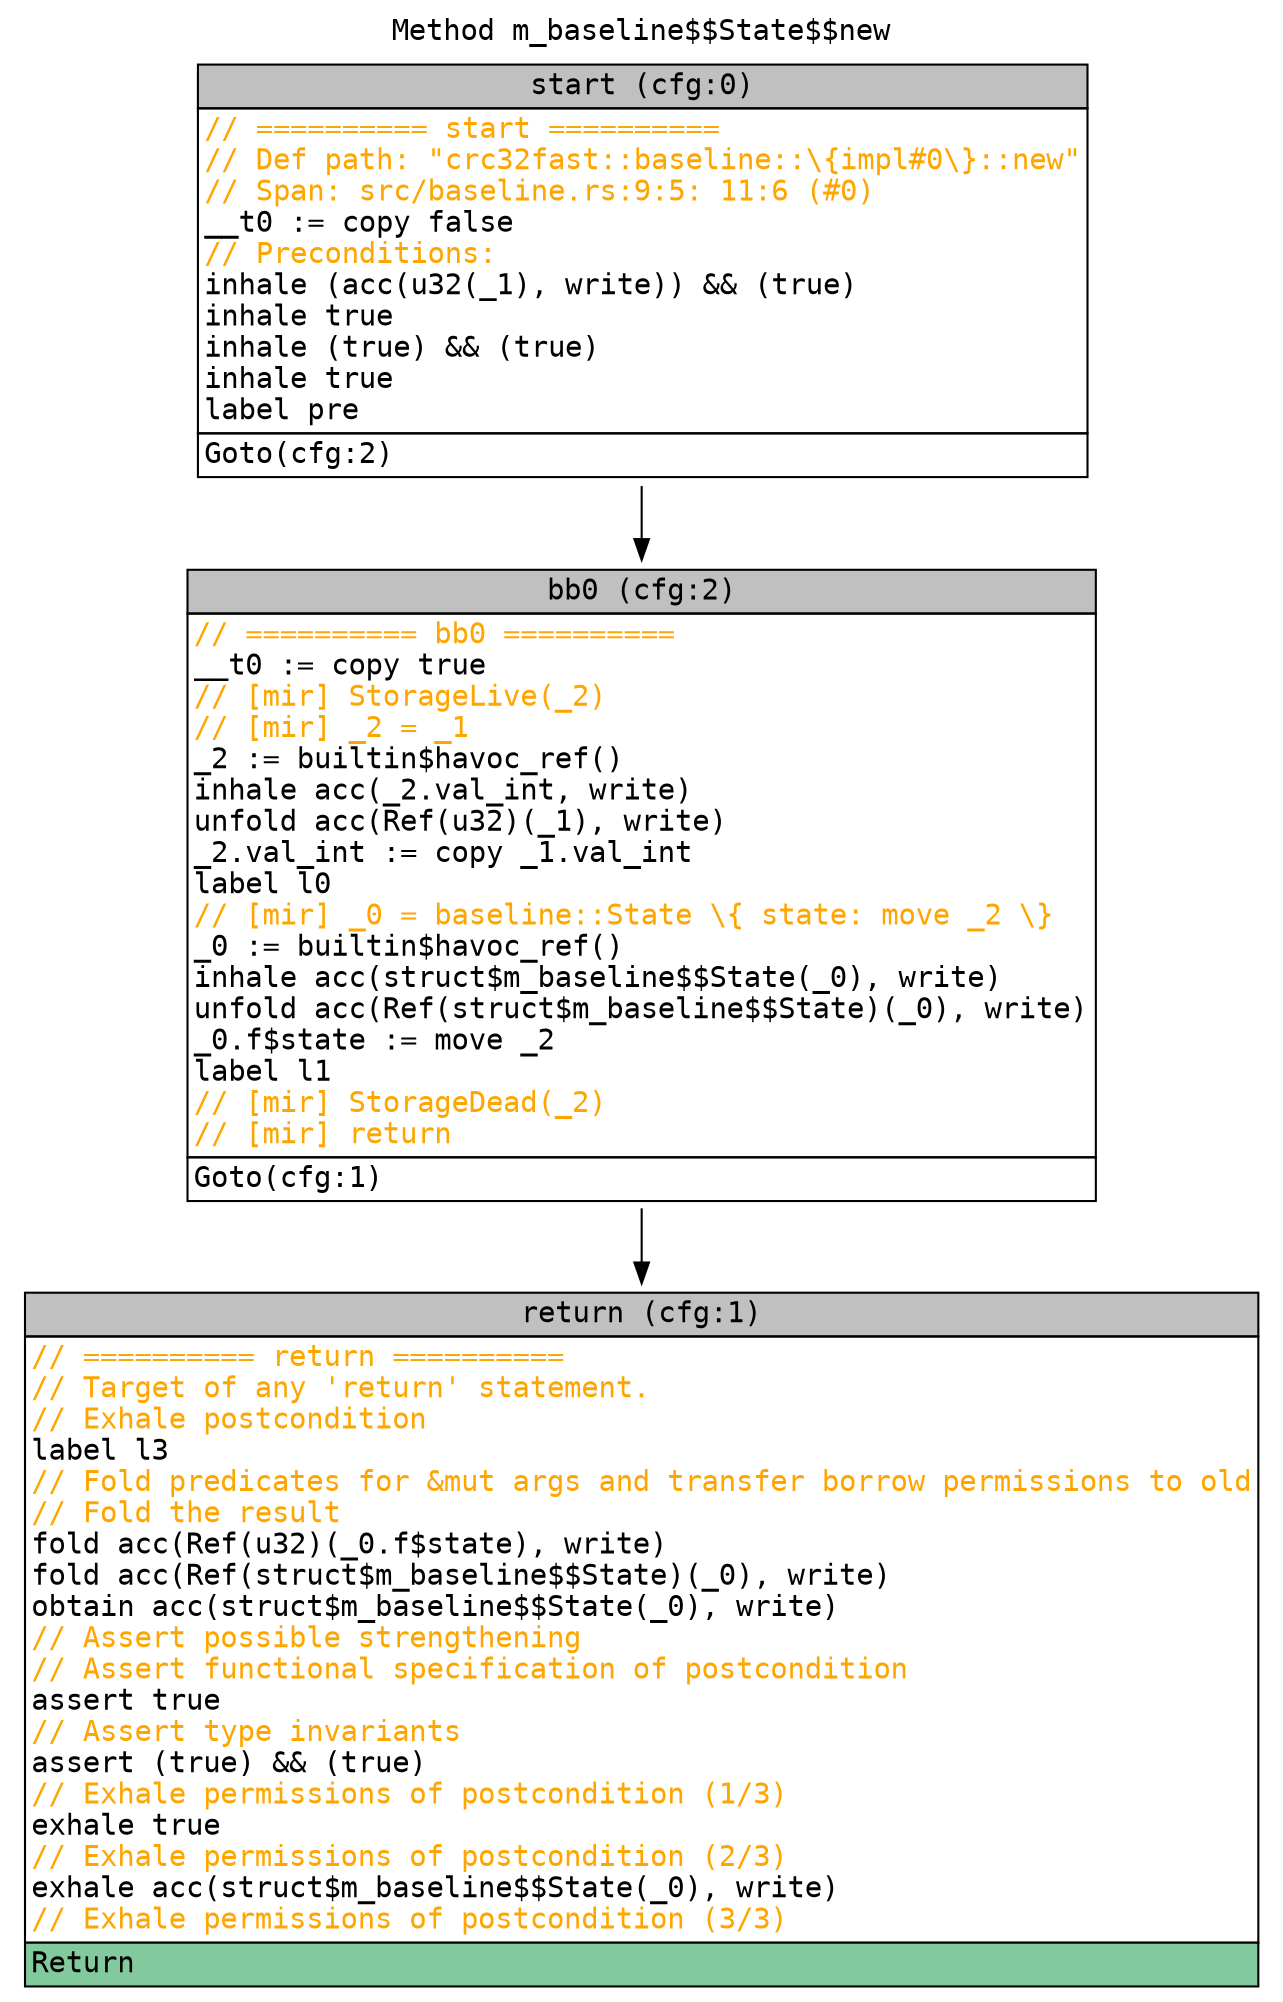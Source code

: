 digraph CFG {
graph [fontname=monospace];
node [fontname=monospace];
edge [fontname=monospace];
labelloc="t";
label="Method m_baseline$$State$$new";
"block_start" [shape=none,label=<<table border="0" cellborder="1" cellspacing="0"><tr><td bgcolor="gray" align="center">start (cfg:0)</td></tr><tr><td align="left" balign="left"><font color="orange">// ========== start ==========</font><br/><font color="orange">// Def path: "crc32fast::baseline::\{impl#0\}::new"</font><br/><font color="orange">// Span: src/baseline.rs:9:5: 11:6 (#0)</font><br/>__t0 := copy false<br/><font color="orange">// Preconditions:</font><br/>inhale (acc(u32(_1), write)) &amp;&amp; (true)<br/>inhale true<br/>inhale (true) &amp;&amp; (true)<br/>inhale true<br/>label pre</td></tr><tr><td align="left">Goto(cfg:2)<br/></td></tr></table>>];
"block_return" [shape=none,label=<<table border="0" cellborder="1" cellspacing="0"><tr><td bgcolor="gray" align="center">return (cfg:1)</td></tr><tr><td align="left" balign="left"><font color="orange">// ========== return ==========</font><br/><font color="orange">// Target of any 'return' statement.</font><br/><font color="orange">// Exhale postcondition</font><br/>label l3<br/><font color="orange">// Fold predicates for &amp;mut args and transfer borrow permissions to old</font><br/><font color="orange">// Fold the result</font><br/>fold acc(Ref(u32)(_0.f$state), write)<br/>fold acc(Ref(struct$m_baseline$$State)(_0), write)<br/>obtain acc(struct$m_baseline$$State(_0), write)<br/><font color="orange">// Assert possible strengthening</font><br/><font color="orange">// Assert functional specification of postcondition</font><br/>assert true<br/><font color="orange">// Assert type invariants</font><br/>assert (true) &amp;&amp; (true)<br/><font color="orange">// Exhale permissions of postcondition (1/3)</font><br/>exhale true<br/><font color="orange">// Exhale permissions of postcondition (2/3)</font><br/>exhale acc(struct$m_baseline$$State(_0), write)<br/><font color="orange">// Exhale permissions of postcondition (3/3)</font></td></tr><tr><td align="left" bgcolor="#82CA9D">Return<br/></td></tr></table>>];
"block_bb0" [shape=none,label=<<table border="0" cellborder="1" cellspacing="0"><tr><td bgcolor="gray" align="center">bb0 (cfg:2)</td></tr><tr><td align="left" balign="left"><font color="orange">// ========== bb0 ==========</font><br/>__t0 := copy true<br/><font color="orange">// [mir] StorageLive(_2)</font><br/><font color="orange">// [mir] _2 = _1</font><br/>_2 := builtin$havoc_ref()<br/>inhale acc(_2.val_int, write)<br/>unfold acc(Ref(u32)(_1), write)<br/>_2.val_int := copy _1.val_int<br/>label l0<br/><font color="orange">// [mir] _0 = baseline::State \{ state: move _2 \}</font><br/>_0 := builtin$havoc_ref()<br/>inhale acc(struct$m_baseline$$State(_0), write)<br/>unfold acc(Ref(struct$m_baseline$$State)(_0), write)<br/>_0.f$state := move _2<br/>label l1<br/><font color="orange">// [mir] StorageDead(_2)</font><br/><font color="orange">// [mir] return</font></td></tr><tr><td align="left">Goto(cfg:1)<br/></td></tr></table>>];
"block_start" -> "block_bb0";
"block_bb0" -> "block_return";
}
